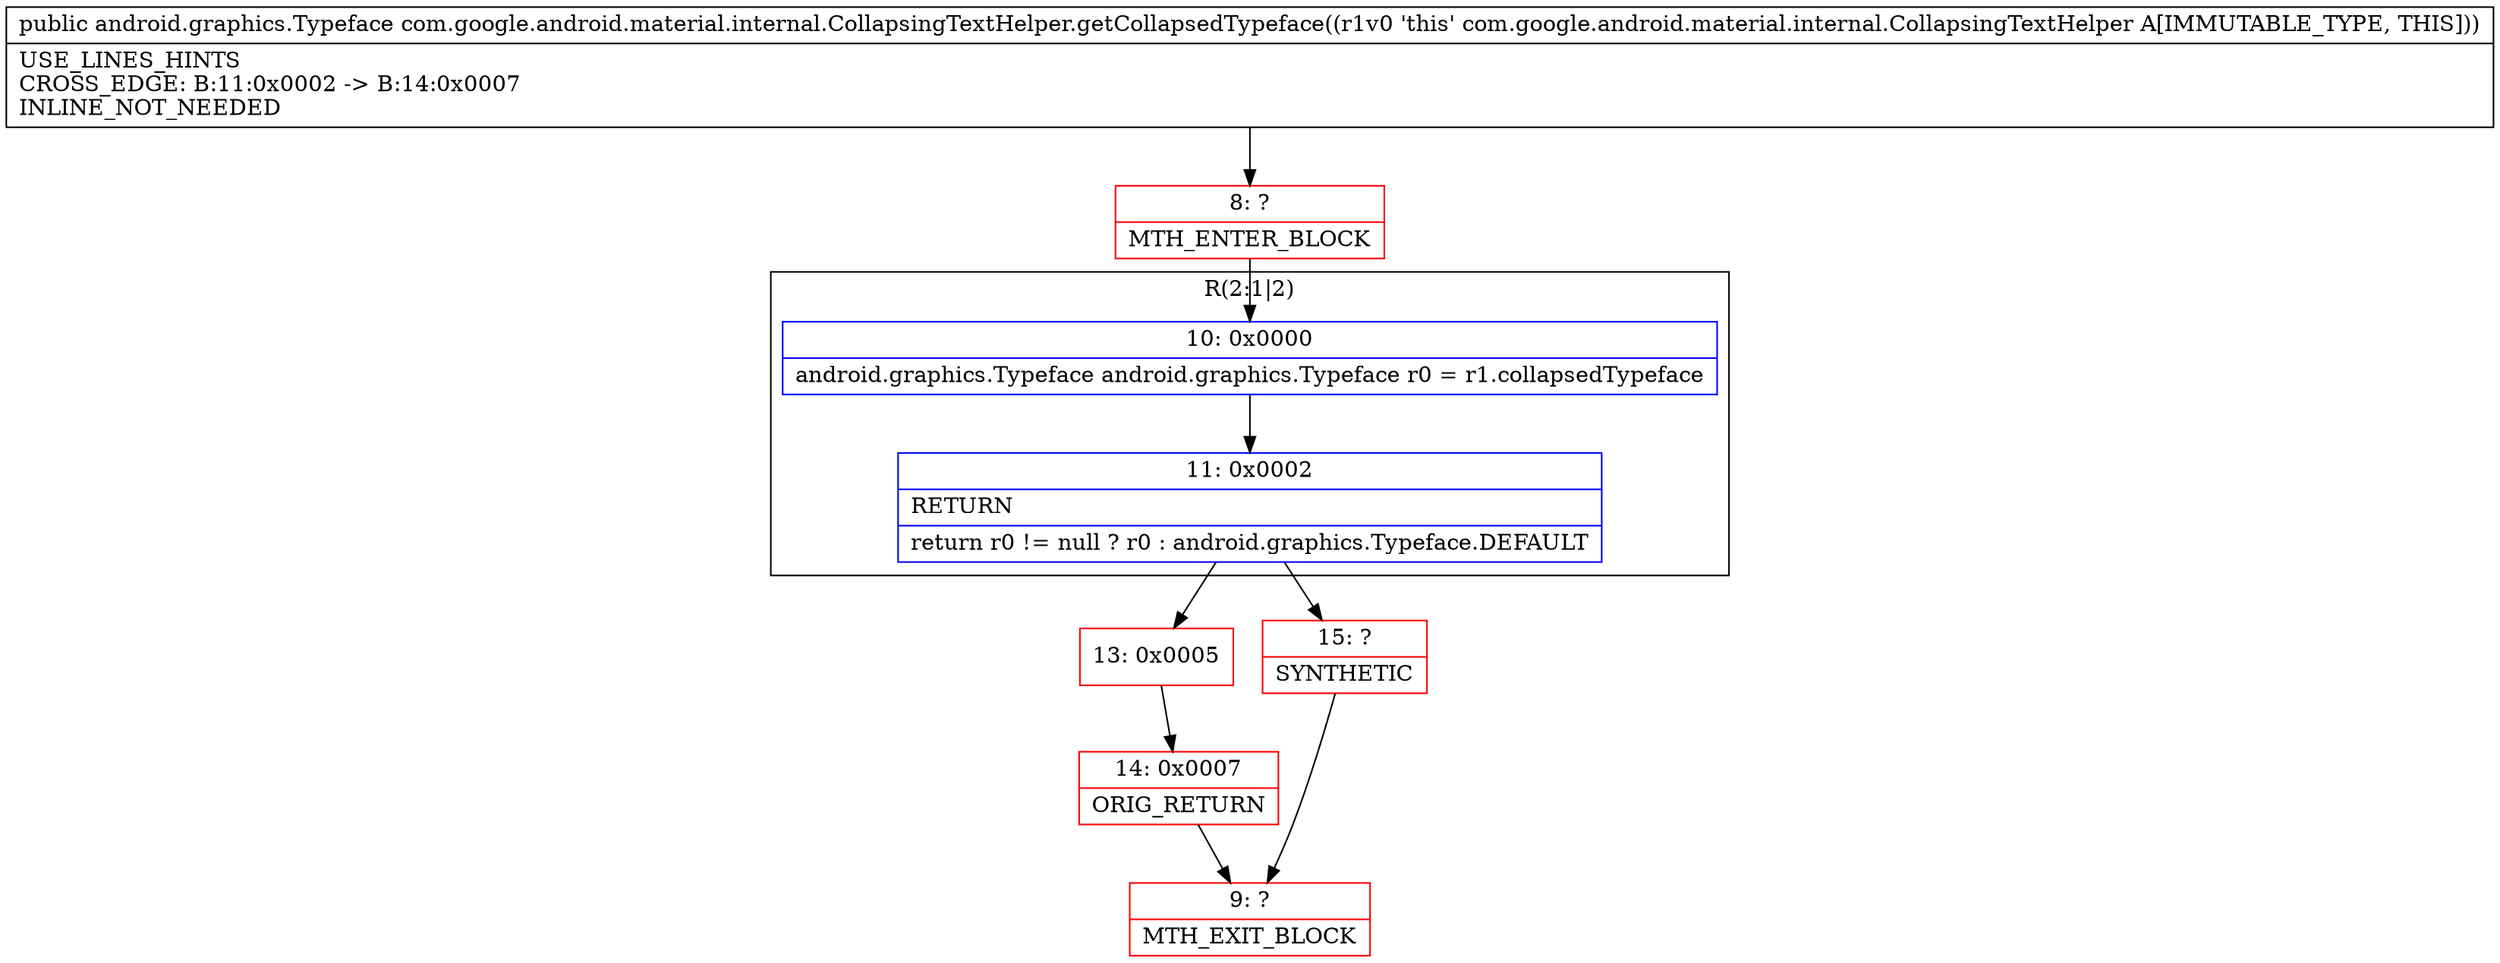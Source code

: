 digraph "CFG forcom.google.android.material.internal.CollapsingTextHelper.getCollapsedTypeface()Landroid\/graphics\/Typeface;" {
subgraph cluster_Region_336943004 {
label = "R(2:1|2)";
node [shape=record,color=blue];
Node_10 [shape=record,label="{10\:\ 0x0000|android.graphics.Typeface android.graphics.Typeface r0 = r1.collapsedTypeface\l}"];
Node_11 [shape=record,label="{11\:\ 0x0002|RETURN\l|return r0 != null ? r0 : android.graphics.Typeface.DEFAULT\l}"];
}
Node_8 [shape=record,color=red,label="{8\:\ ?|MTH_ENTER_BLOCK\l}"];
Node_13 [shape=record,color=red,label="{13\:\ 0x0005}"];
Node_14 [shape=record,color=red,label="{14\:\ 0x0007|ORIG_RETURN\l}"];
Node_9 [shape=record,color=red,label="{9\:\ ?|MTH_EXIT_BLOCK\l}"];
Node_15 [shape=record,color=red,label="{15\:\ ?|SYNTHETIC\l}"];
MethodNode[shape=record,label="{public android.graphics.Typeface com.google.android.material.internal.CollapsingTextHelper.getCollapsedTypeface((r1v0 'this' com.google.android.material.internal.CollapsingTextHelper A[IMMUTABLE_TYPE, THIS]))  | USE_LINES_HINTS\lCROSS_EDGE: B:11:0x0002 \-\> B:14:0x0007\lINLINE_NOT_NEEDED\l}"];
MethodNode -> Node_8;Node_10 -> Node_11;
Node_11 -> Node_13;
Node_11 -> Node_15;
Node_8 -> Node_10;
Node_13 -> Node_14;
Node_14 -> Node_9;
Node_15 -> Node_9;
}


